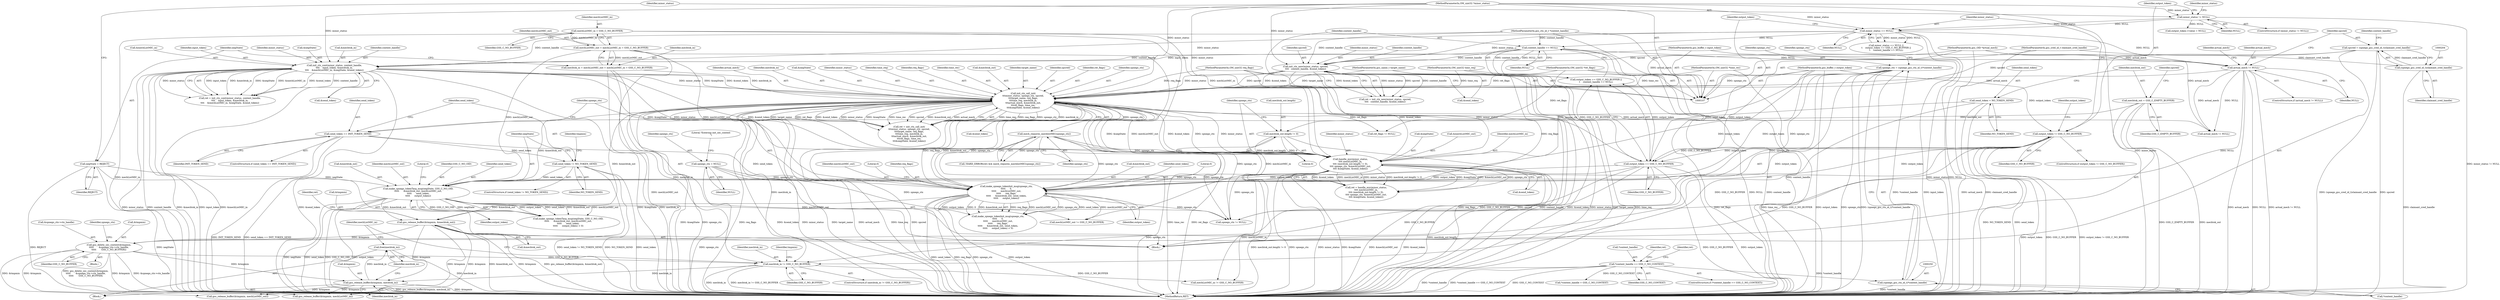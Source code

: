 digraph "0_krb5_b51b33f2bc5d1497ddf5bd107f791c101695000d_12@API" {
"1000435" [label="(Call,free(mechtok_in))"];
"1000431" [label="(Call,gss_release_buffer(&tmpmin, mechtok_in))"];
"1000411" [label="(Call,gss_delete_sec_context(&tmpmin,\n\t\t\t\t\t       &spnego_ctx->ctx_handle,\n\t\t\t\t\t       GSS_C_NO_BUFFER))"];
"1000365" [label="(Call,gss_release_buffer(&tmpmin, &mechtok_out))"];
"1000261" [label="(Call,init_ctx_call_init(\n\t\t\tminor_status, spnego_ctx, spcred,\n\t\t\ttarget_name, req_flags,\n\t\t\ttime_req, mechtok_in,\n\t\t\tactual_mech, &mechtok_out,\n\t\t\tret_flags, time_rec,\n\t\t\t&negState, &send_token))"];
"1000230" [label="(Call,init_ctx_cont(minor_status, context_handle,\n\t\t\t\t    input_token, &mechtok_in,\n\t\t\t\t    &mechListMIC_in, &negState, &send_token))"];
"1000181" [label="(Call,minor_status == NULL)"];
"1000157" [label="(Call,minor_status != NULL)"];
"1000108" [label="(MethodParameterIn,OM_uint32 *minor_status)"];
"1000188" [label="(Call,context_handle == NULL)"];
"1000110" [label="(MethodParameterIn,gss_ctx_id_t *context_handle)"];
"1000116" [label="(MethodParameterIn,gss_buffer_t input_token)"];
"1000214" [label="(Call,init_ctx_new(minor_status, spcred,\n\t\t\t\t   context_handle, &send_token))"];
"1000201" [label="(Call,spcred = (spnego_gss_cred_id_t)claimant_cred_handle)"];
"1000203" [label="(Call,(spnego_gss_cred_id_t)claimant_cred_handle)"];
"1000109" [label="(MethodParameterIn,gss_cred_id_t claimant_cred_handle)"];
"1000247" [label="(Call,spnego_ctx = (spnego_gss_ctx_id_t)*context_handle)"];
"1000249" [label="(Call,(spnego_gss_ctx_id_t)*context_handle)"];
"1000207" [label="(Call,*context_handle == GSS_C_NO_CONTEXT)"];
"1000111" [label="(MethodParameterIn,gss_name_t target_name)"];
"1000113" [label="(MethodParameterIn,OM_uint32 req_flags)"];
"1000114" [label="(MethodParameterIn,OM_uint32 time_req)"];
"1000146" [label="(Call,mechtok_in = mechListMIC_out = mechListMIC_in = GSS_C_NO_BUFFER)"];
"1000148" [label="(Call,mechListMIC_out = mechListMIC_in = GSS_C_NO_BUFFER)"];
"1000150" [label="(Call,mechListMIC_in = GSS_C_NO_BUFFER)"];
"1000194" [label="(Call,actual_mech != NULL)"];
"1000117" [label="(MethodParameterIn,gss_OID *actual_mech)"];
"1000119" [label="(MethodParameterIn,OM_uint32 *ret_flags)"];
"1000120" [label="(MethodParameterIn,OM_uint32 *time_rec)"];
"1000352" [label="(Call,make_spnego_tokenTarg_msg(negState, GSS_C_NO_OID,\n\t\t\t\t\t      &mechtok_out, mechListMIC_out,\n\t\t\t\t\t      send_token,\n\t\t\t\t\t      output_token))"];
"1000153" [label="(Call,negState = REJECT)"];
"1000346" [label="(Call,send_token != NO_TOKEN_SEND)"];
"1000324" [label="(Call,send_token == INIT_TOKEN_SEND)"];
"1000123" [label="(Call,send_token = NO_TOKEN_SEND)"];
"1000185" [label="(Call,output_token == GSS_C_NO_BUFFER)"];
"1000165" [label="(Call,output_token != GSS_C_NO_BUFFER)"];
"1000118" [label="(MethodParameterIn,gss_buffer_t output_token)"];
"1000330" [label="(Call,make_spnego_tokenInit_msg(spnego_ctx,\n\t\t\t\t\t      0,\n\t\t\t\t\t      mechListMIC_out,\n\t\t\t\t\t      req_flags,\n\t\t\t\t\t      &mechtok_out, send_token,\n\t\t\t\t\t      output_token))"];
"1000141" [label="(Call,spnego_ctx = NULL)"];
"1000307" [label="(Call,handle_mic(minor_status,\n\t\t\t\t mechListMIC_in,\n\t\t\t\t (mechtok_out.length != 0),\n\t\t\t\t spnego_ctx, &mechListMIC_out,\n\t\t\t\t &negState, &send_token))"];
"1000310" [label="(Call,mechtok_out.length != 0)"];
"1000133" [label="(Call,mechtok_out = GSS_C_EMPTY_BUFFER)"];
"1000283" [label="(Call,mech_requires_mechlistMIC(spnego_ctx))"];
"1000427" [label="(Call,mechtok_in != GSS_C_NO_BUFFER)"];
"1000182" [label="(Identifier,minor_status)"];
"1000326" [label="(Identifier,INIT_TOKEN_SEND)"];
"1000315" [label="(Identifier,spnego_ctx)"];
"1000311" [label="(Call,mechtok_out.length)"];
"1000151" [label="(Identifier,mechListMIC_in)"];
"1000186" [label="(Identifier,output_token)"];
"1000314" [label="(Literal,0)"];
"1000273" [label="(Identifier,time_rec)"];
"1000232" [label="(Identifier,context_handle)"];
"1000422" [label="(Call,*context_handle = GSS_C_NO_CONTEXT)"];
"1000212" [label="(Call,ret = init_ctx_new(minor_status, spcred,\n\t\t\t\t   context_handle, &send_token))"];
"1000270" [label="(Call,&mechtok_out)"];
"1000381" [label="(Call,actual_mech != NULL)"];
"1000117" [label="(MethodParameterIn,gss_OID *actual_mech)"];
"1000213" [label="(Identifier,ret)"];
"1000141" [label="(Call,spnego_ctx = NULL)"];
"1000210" [label="(Identifier,GSS_C_NO_CONTEXT)"];
"1000156" [label="(ControlStructure,if (minor_status != NULL))"];
"1000118" [label="(MethodParameterIn,gss_buffer_t output_token)"];
"1000346" [label="(Call,send_token != NO_TOKEN_SEND)"];
"1000146" [label="(Call,mechtok_in = mechListMIC_out = mechListMIC_in = GSS_C_NO_BUFFER)"];
"1000124" [label="(Identifier,send_token)"];
"1000217" [label="(Identifier,context_handle)"];
"1000410" [label="(Block,)"];
"1000240" [label="(Call,&send_token)"];
"1000461" [label="(MethodReturn,RET)"];
"1000162" [label="(Identifier,minor_status)"];
"1000265" [label="(Identifier,target_name)"];
"1000228" [label="(Call,ret = init_ctx_cont(minor_status, context_handle,\n\t\t\t\t    input_token, &mechtok_in,\n\t\t\t\t    &mechListMIC_in, &negState, &send_token))"];
"1000233" [label="(Identifier,input_token)"];
"1000116" [label="(MethodParameterIn,gss_buffer_t input_token)"];
"1000426" [label="(ControlStructure,if (mechtok_in != GSS_C_NO_BUFFER))"];
"1000195" [label="(Identifier,actual_mech)"];
"1000154" [label="(Identifier,negState)"];
"1000114" [label="(MethodParameterIn,OM_uint32 time_req)"];
"1000145" [label="(Literal,\"Entering init_sec_context\n\")"];
"1000234" [label="(Call,&mechtok_in)"];
"1000209" [label="(Identifier,context_handle)"];
"1000431" [label="(Call,gss_release_buffer(&tmpmin, mechtok_in))"];
"1000352" [label="(Call,make_spnego_tokenTarg_msg(negState, GSS_C_NO_OID,\n\t\t\t\t\t      &mechtok_out, mechListMIC_out,\n\t\t\t\t\t      send_token,\n\t\t\t\t\t      output_token))"];
"1000236" [label="(Call,&mechListMIC_in)"];
"1000123" [label="(Call,send_token = NO_TOKEN_SEND)"];
"1000325" [label="(Identifier,send_token)"];
"1000247" [label="(Call,spnego_ctx = (spnego_gss_ctx_id_t)*context_handle)"];
"1000334" [label="(Identifier,req_flags)"];
"1000335" [label="(Call,&mechtok_out)"];
"1000367" [label="(Identifier,tmpmin)"];
"1000143" [label="(Identifier,NULL)"];
"1000256" [label="(Identifier,spnego_ctx)"];
"1000331" [label="(Identifier,spnego_ctx)"];
"1000167" [label="(Identifier,GSS_C_NO_BUFFER)"];
"1000215" [label="(Identifier,minor_status)"];
"1000205" [label="(Identifier,claimant_cred_handle)"];
"1000206" [label="(ControlStructure,if (*context_handle == GSS_C_NO_CONTEXT))"];
"1000248" [label="(Identifier,spnego_ctx)"];
"1000109" [label="(MethodParameterIn,gss_cred_id_t claimant_cred_handle)"];
"1000171" [label="(Identifier,output_token)"];
"1000414" [label="(Call,&spnego_ctx->ctx_handle)"];
"1000323" [label="(ControlStructure,if (send_token == INIT_TOKEN_SEND))"];
"1000189" [label="(Identifier,context_handle)"];
"1000453" [label="(Call,gss_release_buffer(&tmpmin, mechListMIC_out))"];
"1000251" [label="(Call,*context_handle)"];
"1000120" [label="(MethodParameterIn,OM_uint32 *time_rec)"];
"1000432" [label="(Call,&tmpmin)"];
"1000142" [label="(Identifier,spnego_ctx)"];
"1000164" [label="(ControlStructure,if (output_token != GSS_C_NO_BUFFER))"];
"1000119" [label="(MethodParameterIn,OM_uint32 *ret_flags)"];
"1000309" [label="(Identifier,mechListMIC_in)"];
"1000216" [label="(Identifier,spcred)"];
"1000308" [label="(Identifier,minor_status)"];
"1000264" [label="(Identifier,spcred)"];
"1000433" [label="(Identifier,tmpmin)"];
"1000407" [label="(Call,spnego_ctx != NULL)"];
"1000428" [label="(Identifier,mechtok_in)"];
"1000149" [label="(Identifier,mechListMIC_out)"];
"1000272" [label="(Identifier,ret_flags)"];
"1000365" [label="(Call,gss_release_buffer(&tmpmin, &mechtok_out))"];
"1000263" [label="(Identifier,spnego_ctx)"];
"1000438" [label="(Call,mechListMIC_in != GSS_C_NO_BUFFER)"];
"1000231" [label="(Identifier,minor_status)"];
"1000310" [label="(Call,mechtok_out.length != 0)"];
"1000351" [label="(Call,make_spnego_tokenTarg_msg(negState, GSS_C_NO_OID,\n\t\t\t\t\t      &mechtok_out, mechListMIC_out,\n\t\t\t\t\t      send_token,\n\t\t\t\t\t      output_token) < 0)"];
"1000318" [label="(Call,&negState)"];
"1000436" [label="(Identifier,mechtok_in)"];
"1000348" [label="(Identifier,NO_TOKEN_SEND)"];
"1000279" [label="(Call,!HARD_ERROR(ret) && mech_requires_mechlistMIC(spnego_ctx))"];
"1000330" [label="(Call,make_spnego_tokenInit_msg(spnego_ctx,\n\t\t\t\t\t      0,\n\t\t\t\t\t      mechListMIC_out,\n\t\t\t\t\t      req_flags,\n\t\t\t\t\t      &mechtok_out, send_token,\n\t\t\t\t\t      output_token))"];
"1000427" [label="(Call,mechtok_in != GSS_C_NO_BUFFER)"];
"1000345" [label="(ControlStructure,if (send_token != NO_TOKEN_SEND))"];
"1000366" [label="(Call,&tmpmin)"];
"1000360" [label="(Literal,0)"];
"1000372" [label="(Identifier,ret)"];
"1000249" [label="(Call,(spnego_gss_ctx_id_t)*context_handle)"];
"1000157" [label="(Call,minor_status != NULL)"];
"1000155" [label="(Identifier,REJECT)"];
"1000111" [label="(MethodParameterIn,gss_name_t target_name)"];
"1000110" [label="(MethodParameterIn,gss_ctx_id_t *context_handle)"];
"1000305" [label="(Call,ret = handle_mic(minor_status,\n\t\t\t\t mechListMIC_in,\n\t\t\t\t (mechtok_out.length != 0),\n\t\t\t\t spnego_ctx, &mechListMIC_out,\n\t\t\t\t &negState, &send_token))"];
"1000190" [label="(Identifier,NULL)"];
"1000359" [label="(Identifier,output_token)"];
"1000337" [label="(Identifier,send_token)"];
"1000148" [label="(Call,mechListMIC_out = mechListMIC_in = GSS_C_NO_BUFFER)"];
"1000108" [label="(MethodParameterIn,OM_uint32 *minor_status)"];
"1000147" [label="(Identifier,mechtok_in)"];
"1000449" [label="(Call,mechListMIC_out != GSS_C_NO_BUFFER)"];
"1000354" [label="(Identifier,GSS_C_NO_OID)"];
"1000230" [label="(Call,init_ctx_cont(minor_status, context_handle,\n\t\t\t\t    input_token, &mechtok_in,\n\t\t\t\t    &mechListMIC_in, &negState, &send_token))"];
"1000320" [label="(Call,&send_token)"];
"1000183" [label="(Identifier,NULL)"];
"1000153" [label="(Call,negState = REJECT)"];
"1000133" [label="(Call,mechtok_out = GSS_C_EMPTY_BUFFER)"];
"1000421" [label="(Identifier,spnego_ctx)"];
"1000269" [label="(Identifier,actual_mech)"];
"1000347" [label="(Identifier,send_token)"];
"1000329" [label="(Call,make_spnego_tokenInit_msg(spnego_ctx,\n\t\t\t\t\t      0,\n\t\t\t\t\t      mechListMIC_out,\n\t\t\t\t\t      req_flags,\n\t\t\t\t\t      &mechtok_out, send_token,\n\t\t\t\t\t      output_token) < 0)"];
"1000338" [label="(Identifier,output_token)"];
"1000268" [label="(Identifier,mechtok_in)"];
"1000358" [label="(Identifier,send_token)"];
"1000283" [label="(Call,mech_requires_mechlistMIC(spnego_ctx))"];
"1000368" [label="(Call,&mechtok_out)"];
"1000274" [label="(Call,&negState)"];
"1000134" [label="(Identifier,mechtok_out)"];
"1000174" [label="(Call,output_token->value = NULL)"];
"1000152" [label="(Identifier,GSS_C_NO_BUFFER)"];
"1000276" [label="(Call,&send_token)"];
"1000150" [label="(Call,mechListMIC_in = GSS_C_NO_BUFFER)"];
"1000259" [label="(Call,ret = init_ctx_call_init(\n\t\t\tminor_status, spnego_ctx, spcred,\n\t\t\ttarget_name, req_flags,\n\t\t\ttime_req, mechtok_in,\n\t\t\tactual_mech, &mechtok_out,\n\t\t\tret_flags, time_rec,\n\t\t\t&negState, &send_token))"];
"1000158" [label="(Identifier,minor_status)"];
"1000208" [label="(Call,*context_handle)"];
"1000262" [label="(Identifier,minor_status)"];
"1000121" [label="(Block,)"];
"1000324" [label="(Call,send_token == INIT_TOKEN_SEND)"];
"1000439" [label="(Identifier,mechListMIC_in)"];
"1000166" [label="(Identifier,output_token)"];
"1000188" [label="(Call,context_handle == NULL)"];
"1000307" [label="(Call,handle_mic(minor_status,\n\t\t\t\t mechListMIC_in,\n\t\t\t\t (mechtok_out.length != 0),\n\t\t\t\t spnego_ctx, &mechListMIC_out,\n\t\t\t\t &negState, &send_token))"];
"1000196" [label="(Identifier,NULL)"];
"1000355" [label="(Call,&mechtok_out)"];
"1000316" [label="(Call,&mechListMIC_out)"];
"1000267" [label="(Identifier,time_req)"];
"1000411" [label="(Call,gss_delete_sec_context(&tmpmin,\n\t\t\t\t\t       &spnego_ctx->ctx_handle,\n\t\t\t\t\t       GSS_C_NO_BUFFER))"];
"1000194" [label="(Call,actual_mech != NULL)"];
"1000332" [label="(Literal,0)"];
"1000180" [label="(Call,minor_status == NULL ||\n\t    output_token == GSS_C_NO_BUFFER ||\n\t    context_handle == NULL)"];
"1000284" [label="(Identifier,spnego_ctx)"];
"1000165" [label="(Call,output_token != GSS_C_NO_BUFFER)"];
"1000113" [label="(MethodParameterIn,OM_uint32 req_flags)"];
"1000184" [label="(Call,output_token == GSS_C_NO_BUFFER ||\n\t    context_handle == NULL)"];
"1000353" [label="(Identifier,negState)"];
"1000418" [label="(Identifier,GSS_C_NO_BUFFER)"];
"1000138" [label="(Identifier,spcred)"];
"1000214" [label="(Call,init_ctx_new(minor_status, spcred,\n\t\t\t\t   context_handle, &send_token))"];
"1000135" [label="(Identifier,GSS_C_EMPTY_BUFFER)"];
"1000203" [label="(Call,(spnego_gss_cred_id_t)claimant_cred_handle)"];
"1000391" [label="(Call,ret_flags != NULL)"];
"1000229" [label="(Identifier,ret)"];
"1000266" [label="(Identifier,req_flags)"];
"1000207" [label="(Call,*context_handle == GSS_C_NO_CONTEXT)"];
"1000159" [label="(Identifier,NULL)"];
"1000125" [label="(Identifier,NO_TOKEN_SEND)"];
"1000187" [label="(Identifier,GSS_C_NO_BUFFER)"];
"1000429" [label="(Identifier,GSS_C_NO_BUFFER)"];
"1000202" [label="(Identifier,spcred)"];
"1000238" [label="(Call,&negState)"];
"1000434" [label="(Identifier,mechtok_in)"];
"1000201" [label="(Call,spcred = (spnego_gss_cred_id_t)claimant_cred_handle)"];
"1000430" [label="(Block,)"];
"1000412" [label="(Call,&tmpmin)"];
"1000261" [label="(Call,init_ctx_call_init(\n\t\t\tminor_status, spnego_ctx, spcred,\n\t\t\ttarget_name, req_flags,\n\t\t\ttime_req, mechtok_in,\n\t\t\tactual_mech, &mechtok_out,\n\t\t\tret_flags, time_rec,\n\t\t\t&negState, &send_token))"];
"1000357" [label="(Identifier,mechListMIC_out)"];
"1000218" [label="(Call,&send_token)"];
"1000333" [label="(Identifier,mechListMIC_out)"];
"1000339" [label="(Literal,0)"];
"1000442" [label="(Call,gss_release_buffer(&tmpmin, mechListMIC_in))"];
"1000185" [label="(Call,output_token == GSS_C_NO_BUFFER)"];
"1000199" [label="(Identifier,actual_mech)"];
"1000193" [label="(ControlStructure,if (actual_mech != NULL))"];
"1000435" [label="(Call,free(mechtok_in))"];
"1000181" [label="(Call,minor_status == NULL)"];
"1000435" -> "1000430"  [label="AST: "];
"1000435" -> "1000436"  [label="CFG: "];
"1000436" -> "1000435"  [label="AST: "];
"1000439" -> "1000435"  [label="CFG: "];
"1000435" -> "1000461"  [label="DDG: mechtok_in"];
"1000431" -> "1000435"  [label="DDG: mechtok_in"];
"1000431" -> "1000430"  [label="AST: "];
"1000431" -> "1000434"  [label="CFG: "];
"1000432" -> "1000431"  [label="AST: "];
"1000434" -> "1000431"  [label="AST: "];
"1000436" -> "1000431"  [label="CFG: "];
"1000431" -> "1000461"  [label="DDG: &tmpmin"];
"1000431" -> "1000461"  [label="DDG: gss_release_buffer(&tmpmin, mechtok_in)"];
"1000411" -> "1000431"  [label="DDG: &tmpmin"];
"1000365" -> "1000431"  [label="DDG: &tmpmin"];
"1000427" -> "1000431"  [label="DDG: mechtok_in"];
"1000431" -> "1000442"  [label="DDG: &tmpmin"];
"1000431" -> "1000453"  [label="DDG: &tmpmin"];
"1000411" -> "1000410"  [label="AST: "];
"1000411" -> "1000418"  [label="CFG: "];
"1000412" -> "1000411"  [label="AST: "];
"1000414" -> "1000411"  [label="AST: "];
"1000418" -> "1000411"  [label="AST: "];
"1000421" -> "1000411"  [label="CFG: "];
"1000411" -> "1000461"  [label="DDG: gss_delete_sec_context(&tmpmin,\n\t\t\t\t\t       &spnego_ctx->ctx_handle,\n\t\t\t\t\t       GSS_C_NO_BUFFER)"];
"1000411" -> "1000461"  [label="DDG: &tmpmin"];
"1000411" -> "1000461"  [label="DDG: &spnego_ctx->ctx_handle"];
"1000365" -> "1000411"  [label="DDG: &tmpmin"];
"1000185" -> "1000411"  [label="DDG: GSS_C_NO_BUFFER"];
"1000165" -> "1000411"  [label="DDG: GSS_C_NO_BUFFER"];
"1000411" -> "1000427"  [label="DDG: GSS_C_NO_BUFFER"];
"1000411" -> "1000442"  [label="DDG: &tmpmin"];
"1000411" -> "1000453"  [label="DDG: &tmpmin"];
"1000365" -> "1000121"  [label="AST: "];
"1000365" -> "1000368"  [label="CFG: "];
"1000366" -> "1000365"  [label="AST: "];
"1000368" -> "1000365"  [label="AST: "];
"1000372" -> "1000365"  [label="CFG: "];
"1000365" -> "1000461"  [label="DDG: gss_release_buffer(&tmpmin, &mechtok_out)"];
"1000365" -> "1000461"  [label="DDG: &mechtok_out"];
"1000365" -> "1000461"  [label="DDG: &tmpmin"];
"1000261" -> "1000365"  [label="DDG: &mechtok_out"];
"1000352" -> "1000365"  [label="DDG: &mechtok_out"];
"1000330" -> "1000365"  [label="DDG: &mechtok_out"];
"1000365" -> "1000442"  [label="DDG: &tmpmin"];
"1000365" -> "1000453"  [label="DDG: &tmpmin"];
"1000261" -> "1000259"  [label="AST: "];
"1000261" -> "1000276"  [label="CFG: "];
"1000262" -> "1000261"  [label="AST: "];
"1000263" -> "1000261"  [label="AST: "];
"1000264" -> "1000261"  [label="AST: "];
"1000265" -> "1000261"  [label="AST: "];
"1000266" -> "1000261"  [label="AST: "];
"1000267" -> "1000261"  [label="AST: "];
"1000268" -> "1000261"  [label="AST: "];
"1000269" -> "1000261"  [label="AST: "];
"1000270" -> "1000261"  [label="AST: "];
"1000272" -> "1000261"  [label="AST: "];
"1000273" -> "1000261"  [label="AST: "];
"1000274" -> "1000261"  [label="AST: "];
"1000276" -> "1000261"  [label="AST: "];
"1000259" -> "1000261"  [label="CFG: "];
"1000261" -> "1000461"  [label="DDG: target_name"];
"1000261" -> "1000461"  [label="DDG: actual_mech"];
"1000261" -> "1000461"  [label="DDG: time_req"];
"1000261" -> "1000461"  [label="DDG: spcred"];
"1000261" -> "1000461"  [label="DDG: &negState"];
"1000261" -> "1000461"  [label="DDG: spnego_ctx"];
"1000261" -> "1000461"  [label="DDG: req_flags"];
"1000261" -> "1000461"  [label="DDG: &send_token"];
"1000261" -> "1000461"  [label="DDG: minor_status"];
"1000261" -> "1000461"  [label="DDG: time_rec"];
"1000261" -> "1000461"  [label="DDG: ret_flags"];
"1000261" -> "1000259"  [label="DDG: time_req"];
"1000261" -> "1000259"  [label="DDG: req_flags"];
"1000261" -> "1000259"  [label="DDG: spnego_ctx"];
"1000261" -> "1000259"  [label="DDG: mechtok_in"];
"1000261" -> "1000259"  [label="DDG: target_name"];
"1000261" -> "1000259"  [label="DDG: ret_flags"];
"1000261" -> "1000259"  [label="DDG: &send_token"];
"1000261" -> "1000259"  [label="DDG: minor_status"];
"1000261" -> "1000259"  [label="DDG: &negState"];
"1000261" -> "1000259"  [label="DDG: time_rec"];
"1000261" -> "1000259"  [label="DDG: spcred"];
"1000261" -> "1000259"  [label="DDG: &mechtok_out"];
"1000261" -> "1000259"  [label="DDG: actual_mech"];
"1000230" -> "1000261"  [label="DDG: minor_status"];
"1000230" -> "1000261"  [label="DDG: &negState"];
"1000230" -> "1000261"  [label="DDG: &send_token"];
"1000214" -> "1000261"  [label="DDG: minor_status"];
"1000214" -> "1000261"  [label="DDG: spcred"];
"1000214" -> "1000261"  [label="DDG: &send_token"];
"1000108" -> "1000261"  [label="DDG: minor_status"];
"1000247" -> "1000261"  [label="DDG: spnego_ctx"];
"1000201" -> "1000261"  [label="DDG: spcred"];
"1000111" -> "1000261"  [label="DDG: target_name"];
"1000113" -> "1000261"  [label="DDG: req_flags"];
"1000114" -> "1000261"  [label="DDG: time_req"];
"1000146" -> "1000261"  [label="DDG: mechtok_in"];
"1000194" -> "1000261"  [label="DDG: actual_mech"];
"1000117" -> "1000261"  [label="DDG: actual_mech"];
"1000119" -> "1000261"  [label="DDG: ret_flags"];
"1000120" -> "1000261"  [label="DDG: time_rec"];
"1000261" -> "1000283"  [label="DDG: spnego_ctx"];
"1000261" -> "1000307"  [label="DDG: minor_status"];
"1000261" -> "1000307"  [label="DDG: spnego_ctx"];
"1000261" -> "1000307"  [label="DDG: &negState"];
"1000261" -> "1000307"  [label="DDG: &send_token"];
"1000261" -> "1000330"  [label="DDG: spnego_ctx"];
"1000261" -> "1000330"  [label="DDG: req_flags"];
"1000261" -> "1000330"  [label="DDG: &mechtok_out"];
"1000261" -> "1000352"  [label="DDG: &mechtok_out"];
"1000261" -> "1000381"  [label="DDG: actual_mech"];
"1000261" -> "1000391"  [label="DDG: ret_flags"];
"1000261" -> "1000407"  [label="DDG: spnego_ctx"];
"1000261" -> "1000427"  [label="DDG: mechtok_in"];
"1000230" -> "1000228"  [label="AST: "];
"1000230" -> "1000240"  [label="CFG: "];
"1000231" -> "1000230"  [label="AST: "];
"1000232" -> "1000230"  [label="AST: "];
"1000233" -> "1000230"  [label="AST: "];
"1000234" -> "1000230"  [label="AST: "];
"1000236" -> "1000230"  [label="AST: "];
"1000238" -> "1000230"  [label="AST: "];
"1000240" -> "1000230"  [label="AST: "];
"1000228" -> "1000230"  [label="CFG: "];
"1000230" -> "1000461"  [label="DDG: input_token"];
"1000230" -> "1000461"  [label="DDG: &mechListMIC_in"];
"1000230" -> "1000461"  [label="DDG: &send_token"];
"1000230" -> "1000461"  [label="DDG: &negState"];
"1000230" -> "1000461"  [label="DDG: minor_status"];
"1000230" -> "1000461"  [label="DDG: context_handle"];
"1000230" -> "1000461"  [label="DDG: &mechtok_in"];
"1000230" -> "1000228"  [label="DDG: input_token"];
"1000230" -> "1000228"  [label="DDG: &mechtok_in"];
"1000230" -> "1000228"  [label="DDG: &negState"];
"1000230" -> "1000228"  [label="DDG: &mechListMIC_in"];
"1000230" -> "1000228"  [label="DDG: &send_token"];
"1000230" -> "1000228"  [label="DDG: context_handle"];
"1000230" -> "1000228"  [label="DDG: minor_status"];
"1000181" -> "1000230"  [label="DDG: minor_status"];
"1000108" -> "1000230"  [label="DDG: minor_status"];
"1000188" -> "1000230"  [label="DDG: context_handle"];
"1000110" -> "1000230"  [label="DDG: context_handle"];
"1000116" -> "1000230"  [label="DDG: input_token"];
"1000230" -> "1000307"  [label="DDG: minor_status"];
"1000230" -> "1000307"  [label="DDG: &negState"];
"1000230" -> "1000307"  [label="DDG: &send_token"];
"1000181" -> "1000180"  [label="AST: "];
"1000181" -> "1000183"  [label="CFG: "];
"1000182" -> "1000181"  [label="AST: "];
"1000183" -> "1000181"  [label="AST: "];
"1000186" -> "1000181"  [label="CFG: "];
"1000180" -> "1000181"  [label="CFG: "];
"1000181" -> "1000461"  [label="DDG: minor_status"];
"1000181" -> "1000461"  [label="DDG: NULL"];
"1000181" -> "1000180"  [label="DDG: minor_status"];
"1000181" -> "1000180"  [label="DDG: NULL"];
"1000157" -> "1000181"  [label="DDG: minor_status"];
"1000157" -> "1000181"  [label="DDG: NULL"];
"1000108" -> "1000181"  [label="DDG: minor_status"];
"1000181" -> "1000188"  [label="DDG: NULL"];
"1000181" -> "1000194"  [label="DDG: NULL"];
"1000181" -> "1000214"  [label="DDG: minor_status"];
"1000157" -> "1000156"  [label="AST: "];
"1000157" -> "1000159"  [label="CFG: "];
"1000158" -> "1000157"  [label="AST: "];
"1000159" -> "1000157"  [label="AST: "];
"1000162" -> "1000157"  [label="CFG: "];
"1000166" -> "1000157"  [label="CFG: "];
"1000157" -> "1000461"  [label="DDG: minor_status != NULL"];
"1000108" -> "1000157"  [label="DDG: minor_status"];
"1000157" -> "1000174"  [label="DDG: NULL"];
"1000108" -> "1000107"  [label="AST: "];
"1000108" -> "1000461"  [label="DDG: minor_status"];
"1000108" -> "1000214"  [label="DDG: minor_status"];
"1000108" -> "1000307"  [label="DDG: minor_status"];
"1000188" -> "1000184"  [label="AST: "];
"1000188" -> "1000190"  [label="CFG: "];
"1000189" -> "1000188"  [label="AST: "];
"1000190" -> "1000188"  [label="AST: "];
"1000184" -> "1000188"  [label="CFG: "];
"1000188" -> "1000461"  [label="DDG: NULL"];
"1000188" -> "1000461"  [label="DDG: context_handle"];
"1000188" -> "1000184"  [label="DDG: context_handle"];
"1000188" -> "1000184"  [label="DDG: NULL"];
"1000110" -> "1000188"  [label="DDG: context_handle"];
"1000188" -> "1000194"  [label="DDG: NULL"];
"1000188" -> "1000214"  [label="DDG: context_handle"];
"1000110" -> "1000107"  [label="AST: "];
"1000110" -> "1000461"  [label="DDG: context_handle"];
"1000110" -> "1000214"  [label="DDG: context_handle"];
"1000116" -> "1000107"  [label="AST: "];
"1000116" -> "1000461"  [label="DDG: input_token"];
"1000214" -> "1000212"  [label="AST: "];
"1000214" -> "1000218"  [label="CFG: "];
"1000215" -> "1000214"  [label="AST: "];
"1000216" -> "1000214"  [label="AST: "];
"1000217" -> "1000214"  [label="AST: "];
"1000218" -> "1000214"  [label="AST: "];
"1000212" -> "1000214"  [label="CFG: "];
"1000214" -> "1000461"  [label="DDG: spcred"];
"1000214" -> "1000461"  [label="DDG: context_handle"];
"1000214" -> "1000461"  [label="DDG: &send_token"];
"1000214" -> "1000461"  [label="DDG: minor_status"];
"1000214" -> "1000212"  [label="DDG: minor_status"];
"1000214" -> "1000212"  [label="DDG: spcred"];
"1000214" -> "1000212"  [label="DDG: context_handle"];
"1000214" -> "1000212"  [label="DDG: &send_token"];
"1000201" -> "1000214"  [label="DDG: spcred"];
"1000214" -> "1000307"  [label="DDG: minor_status"];
"1000214" -> "1000307"  [label="DDG: &send_token"];
"1000201" -> "1000121"  [label="AST: "];
"1000201" -> "1000203"  [label="CFG: "];
"1000202" -> "1000201"  [label="AST: "];
"1000203" -> "1000201"  [label="AST: "];
"1000209" -> "1000201"  [label="CFG: "];
"1000201" -> "1000461"  [label="DDG: (spnego_gss_cred_id_t)claimant_cred_handle"];
"1000201" -> "1000461"  [label="DDG: spcred"];
"1000203" -> "1000201"  [label="DDG: claimant_cred_handle"];
"1000203" -> "1000205"  [label="CFG: "];
"1000204" -> "1000203"  [label="AST: "];
"1000205" -> "1000203"  [label="AST: "];
"1000203" -> "1000461"  [label="DDG: claimant_cred_handle"];
"1000109" -> "1000203"  [label="DDG: claimant_cred_handle"];
"1000109" -> "1000107"  [label="AST: "];
"1000109" -> "1000461"  [label="DDG: claimant_cred_handle"];
"1000247" -> "1000121"  [label="AST: "];
"1000247" -> "1000249"  [label="CFG: "];
"1000248" -> "1000247"  [label="AST: "];
"1000249" -> "1000247"  [label="AST: "];
"1000256" -> "1000247"  [label="CFG: "];
"1000247" -> "1000461"  [label="DDG: spnego_ctx"];
"1000247" -> "1000461"  [label="DDG: (spnego_gss_ctx_id_t)*context_handle"];
"1000249" -> "1000247"  [label="DDG: *context_handle"];
"1000247" -> "1000307"  [label="DDG: spnego_ctx"];
"1000247" -> "1000330"  [label="DDG: spnego_ctx"];
"1000247" -> "1000407"  [label="DDG: spnego_ctx"];
"1000249" -> "1000251"  [label="CFG: "];
"1000250" -> "1000249"  [label="AST: "];
"1000251" -> "1000249"  [label="AST: "];
"1000249" -> "1000461"  [label="DDG: *context_handle"];
"1000207" -> "1000249"  [label="DDG: *context_handle"];
"1000207" -> "1000206"  [label="AST: "];
"1000207" -> "1000210"  [label="CFG: "];
"1000208" -> "1000207"  [label="AST: "];
"1000210" -> "1000207"  [label="AST: "];
"1000213" -> "1000207"  [label="CFG: "];
"1000229" -> "1000207"  [label="CFG: "];
"1000207" -> "1000461"  [label="DDG: GSS_C_NO_CONTEXT"];
"1000207" -> "1000461"  [label="DDG: *context_handle"];
"1000207" -> "1000461"  [label="DDG: *context_handle == GSS_C_NO_CONTEXT"];
"1000207" -> "1000422"  [label="DDG: GSS_C_NO_CONTEXT"];
"1000111" -> "1000107"  [label="AST: "];
"1000111" -> "1000461"  [label="DDG: target_name"];
"1000113" -> "1000107"  [label="AST: "];
"1000113" -> "1000461"  [label="DDG: req_flags"];
"1000113" -> "1000330"  [label="DDG: req_flags"];
"1000114" -> "1000107"  [label="AST: "];
"1000114" -> "1000461"  [label="DDG: time_req"];
"1000146" -> "1000121"  [label="AST: "];
"1000146" -> "1000148"  [label="CFG: "];
"1000147" -> "1000146"  [label="AST: "];
"1000148" -> "1000146"  [label="AST: "];
"1000154" -> "1000146"  [label="CFG: "];
"1000146" -> "1000461"  [label="DDG: mechtok_in"];
"1000148" -> "1000146"  [label="DDG: mechListMIC_out"];
"1000146" -> "1000427"  [label="DDG: mechtok_in"];
"1000148" -> "1000150"  [label="CFG: "];
"1000149" -> "1000148"  [label="AST: "];
"1000150" -> "1000148"  [label="AST: "];
"1000148" -> "1000461"  [label="DDG: mechListMIC_out"];
"1000150" -> "1000148"  [label="DDG: mechListMIC_in"];
"1000148" -> "1000330"  [label="DDG: mechListMIC_out"];
"1000148" -> "1000352"  [label="DDG: mechListMIC_out"];
"1000148" -> "1000449"  [label="DDG: mechListMIC_out"];
"1000150" -> "1000152"  [label="CFG: "];
"1000151" -> "1000150"  [label="AST: "];
"1000152" -> "1000150"  [label="AST: "];
"1000150" -> "1000461"  [label="DDG: mechListMIC_in"];
"1000150" -> "1000307"  [label="DDG: mechListMIC_in"];
"1000150" -> "1000438"  [label="DDG: mechListMIC_in"];
"1000194" -> "1000193"  [label="AST: "];
"1000194" -> "1000196"  [label="CFG: "];
"1000195" -> "1000194"  [label="AST: "];
"1000196" -> "1000194"  [label="AST: "];
"1000199" -> "1000194"  [label="CFG: "];
"1000202" -> "1000194"  [label="CFG: "];
"1000194" -> "1000461"  [label="DDG: actual_mech != NULL"];
"1000194" -> "1000461"  [label="DDG: actual_mech"];
"1000194" -> "1000461"  [label="DDG: NULL"];
"1000117" -> "1000194"  [label="DDG: actual_mech"];
"1000194" -> "1000381"  [label="DDG: actual_mech"];
"1000194" -> "1000381"  [label="DDG: NULL"];
"1000194" -> "1000407"  [label="DDG: NULL"];
"1000117" -> "1000107"  [label="AST: "];
"1000117" -> "1000461"  [label="DDG: actual_mech"];
"1000117" -> "1000381"  [label="DDG: actual_mech"];
"1000119" -> "1000107"  [label="AST: "];
"1000119" -> "1000461"  [label="DDG: ret_flags"];
"1000119" -> "1000391"  [label="DDG: ret_flags"];
"1000120" -> "1000107"  [label="AST: "];
"1000120" -> "1000461"  [label="DDG: time_rec"];
"1000352" -> "1000351"  [label="AST: "];
"1000352" -> "1000359"  [label="CFG: "];
"1000353" -> "1000352"  [label="AST: "];
"1000354" -> "1000352"  [label="AST: "];
"1000355" -> "1000352"  [label="AST: "];
"1000357" -> "1000352"  [label="AST: "];
"1000358" -> "1000352"  [label="AST: "];
"1000359" -> "1000352"  [label="AST: "];
"1000360" -> "1000352"  [label="CFG: "];
"1000352" -> "1000461"  [label="DDG: negState"];
"1000352" -> "1000461"  [label="DDG: send_token"];
"1000352" -> "1000461"  [label="DDG: GSS_C_NO_OID"];
"1000352" -> "1000461"  [label="DDG: output_token"];
"1000352" -> "1000351"  [label="DDG: output_token"];
"1000352" -> "1000351"  [label="DDG: send_token"];
"1000352" -> "1000351"  [label="DDG: &mechtok_out"];
"1000352" -> "1000351"  [label="DDG: mechListMIC_out"];
"1000352" -> "1000351"  [label="DDG: GSS_C_NO_OID"];
"1000352" -> "1000351"  [label="DDG: negState"];
"1000153" -> "1000352"  [label="DDG: negState"];
"1000346" -> "1000352"  [label="DDG: send_token"];
"1000185" -> "1000352"  [label="DDG: output_token"];
"1000165" -> "1000352"  [label="DDG: output_token"];
"1000118" -> "1000352"  [label="DDG: output_token"];
"1000352" -> "1000449"  [label="DDG: mechListMIC_out"];
"1000153" -> "1000121"  [label="AST: "];
"1000153" -> "1000155"  [label="CFG: "];
"1000154" -> "1000153"  [label="AST: "];
"1000155" -> "1000153"  [label="AST: "];
"1000158" -> "1000153"  [label="CFG: "];
"1000153" -> "1000461"  [label="DDG: REJECT"];
"1000153" -> "1000461"  [label="DDG: negState"];
"1000346" -> "1000345"  [label="AST: "];
"1000346" -> "1000348"  [label="CFG: "];
"1000347" -> "1000346"  [label="AST: "];
"1000348" -> "1000346"  [label="AST: "];
"1000353" -> "1000346"  [label="CFG: "];
"1000367" -> "1000346"  [label="CFG: "];
"1000346" -> "1000461"  [label="DDG: NO_TOKEN_SEND"];
"1000346" -> "1000461"  [label="DDG: send_token"];
"1000346" -> "1000461"  [label="DDG: send_token != NO_TOKEN_SEND"];
"1000324" -> "1000346"  [label="DDG: send_token"];
"1000324" -> "1000323"  [label="AST: "];
"1000324" -> "1000326"  [label="CFG: "];
"1000325" -> "1000324"  [label="AST: "];
"1000326" -> "1000324"  [label="AST: "];
"1000331" -> "1000324"  [label="CFG: "];
"1000347" -> "1000324"  [label="CFG: "];
"1000324" -> "1000461"  [label="DDG: INIT_TOKEN_SEND"];
"1000324" -> "1000461"  [label="DDG: send_token == INIT_TOKEN_SEND"];
"1000123" -> "1000324"  [label="DDG: send_token"];
"1000324" -> "1000330"  [label="DDG: send_token"];
"1000123" -> "1000121"  [label="AST: "];
"1000123" -> "1000125"  [label="CFG: "];
"1000124" -> "1000123"  [label="AST: "];
"1000125" -> "1000123"  [label="AST: "];
"1000134" -> "1000123"  [label="CFG: "];
"1000123" -> "1000461"  [label="DDG: NO_TOKEN_SEND"];
"1000123" -> "1000461"  [label="DDG: send_token"];
"1000185" -> "1000184"  [label="AST: "];
"1000185" -> "1000187"  [label="CFG: "];
"1000186" -> "1000185"  [label="AST: "];
"1000187" -> "1000185"  [label="AST: "];
"1000189" -> "1000185"  [label="CFG: "];
"1000184" -> "1000185"  [label="CFG: "];
"1000185" -> "1000461"  [label="DDG: output_token"];
"1000185" -> "1000461"  [label="DDG: GSS_C_NO_BUFFER"];
"1000185" -> "1000184"  [label="DDG: output_token"];
"1000185" -> "1000184"  [label="DDG: GSS_C_NO_BUFFER"];
"1000165" -> "1000185"  [label="DDG: output_token"];
"1000165" -> "1000185"  [label="DDG: GSS_C_NO_BUFFER"];
"1000118" -> "1000185"  [label="DDG: output_token"];
"1000185" -> "1000330"  [label="DDG: output_token"];
"1000185" -> "1000427"  [label="DDG: GSS_C_NO_BUFFER"];
"1000165" -> "1000164"  [label="AST: "];
"1000165" -> "1000167"  [label="CFG: "];
"1000166" -> "1000165"  [label="AST: "];
"1000167" -> "1000165"  [label="AST: "];
"1000171" -> "1000165"  [label="CFG: "];
"1000182" -> "1000165"  [label="CFG: "];
"1000165" -> "1000461"  [label="DDG: output_token"];
"1000165" -> "1000461"  [label="DDG: GSS_C_NO_BUFFER"];
"1000165" -> "1000461"  [label="DDG: output_token != GSS_C_NO_BUFFER"];
"1000118" -> "1000165"  [label="DDG: output_token"];
"1000165" -> "1000330"  [label="DDG: output_token"];
"1000165" -> "1000427"  [label="DDG: GSS_C_NO_BUFFER"];
"1000118" -> "1000107"  [label="AST: "];
"1000118" -> "1000461"  [label="DDG: output_token"];
"1000118" -> "1000330"  [label="DDG: output_token"];
"1000330" -> "1000329"  [label="AST: "];
"1000330" -> "1000338"  [label="CFG: "];
"1000331" -> "1000330"  [label="AST: "];
"1000332" -> "1000330"  [label="AST: "];
"1000333" -> "1000330"  [label="AST: "];
"1000334" -> "1000330"  [label="AST: "];
"1000335" -> "1000330"  [label="AST: "];
"1000337" -> "1000330"  [label="AST: "];
"1000338" -> "1000330"  [label="AST: "];
"1000339" -> "1000330"  [label="CFG: "];
"1000330" -> "1000461"  [label="DDG: req_flags"];
"1000330" -> "1000461"  [label="DDG: spnego_ctx"];
"1000330" -> "1000461"  [label="DDG: output_token"];
"1000330" -> "1000461"  [label="DDG: send_token"];
"1000330" -> "1000329"  [label="DDG: req_flags"];
"1000330" -> "1000329"  [label="DDG: mechListMIC_out"];
"1000330" -> "1000329"  [label="DDG: spnego_ctx"];
"1000330" -> "1000329"  [label="DDG: send_token"];
"1000330" -> "1000329"  [label="DDG: output_token"];
"1000330" -> "1000329"  [label="DDG: 0"];
"1000330" -> "1000329"  [label="DDG: &mechtok_out"];
"1000141" -> "1000330"  [label="DDG: spnego_ctx"];
"1000307" -> "1000330"  [label="DDG: spnego_ctx"];
"1000283" -> "1000330"  [label="DDG: spnego_ctx"];
"1000330" -> "1000407"  [label="DDG: spnego_ctx"];
"1000330" -> "1000449"  [label="DDG: mechListMIC_out"];
"1000141" -> "1000121"  [label="AST: "];
"1000141" -> "1000143"  [label="CFG: "];
"1000142" -> "1000141"  [label="AST: "];
"1000143" -> "1000141"  [label="AST: "];
"1000145" -> "1000141"  [label="CFG: "];
"1000141" -> "1000461"  [label="DDG: spnego_ctx"];
"1000141" -> "1000407"  [label="DDG: spnego_ctx"];
"1000307" -> "1000305"  [label="AST: "];
"1000307" -> "1000320"  [label="CFG: "];
"1000308" -> "1000307"  [label="AST: "];
"1000309" -> "1000307"  [label="AST: "];
"1000310" -> "1000307"  [label="AST: "];
"1000315" -> "1000307"  [label="AST: "];
"1000316" -> "1000307"  [label="AST: "];
"1000318" -> "1000307"  [label="AST: "];
"1000320" -> "1000307"  [label="AST: "];
"1000305" -> "1000307"  [label="CFG: "];
"1000307" -> "1000461"  [label="DDG: mechtok_out.length != 0"];
"1000307" -> "1000461"  [label="DDG: spnego_ctx"];
"1000307" -> "1000461"  [label="DDG: &negState"];
"1000307" -> "1000461"  [label="DDG: &mechListMIC_out"];
"1000307" -> "1000461"  [label="DDG: &send_token"];
"1000307" -> "1000461"  [label="DDG: minor_status"];
"1000307" -> "1000305"  [label="DDG: &send_token"];
"1000307" -> "1000305"  [label="DDG: mechListMIC_in"];
"1000307" -> "1000305"  [label="DDG: minor_status"];
"1000307" -> "1000305"  [label="DDG: mechtok_out.length != 0"];
"1000307" -> "1000305"  [label="DDG: &negState"];
"1000307" -> "1000305"  [label="DDG: &mechListMIC_out"];
"1000307" -> "1000305"  [label="DDG: spnego_ctx"];
"1000310" -> "1000307"  [label="DDG: mechtok_out.length"];
"1000310" -> "1000307"  [label="DDG: 0"];
"1000283" -> "1000307"  [label="DDG: spnego_ctx"];
"1000307" -> "1000407"  [label="DDG: spnego_ctx"];
"1000307" -> "1000438"  [label="DDG: mechListMIC_in"];
"1000310" -> "1000314"  [label="CFG: "];
"1000311" -> "1000310"  [label="AST: "];
"1000314" -> "1000310"  [label="AST: "];
"1000315" -> "1000310"  [label="CFG: "];
"1000310" -> "1000461"  [label="DDG: mechtok_out.length"];
"1000133" -> "1000310"  [label="DDG: mechtok_out"];
"1000133" -> "1000121"  [label="AST: "];
"1000133" -> "1000135"  [label="CFG: "];
"1000134" -> "1000133"  [label="AST: "];
"1000135" -> "1000133"  [label="AST: "];
"1000138" -> "1000133"  [label="CFG: "];
"1000133" -> "1000461"  [label="DDG: mechtok_out"];
"1000133" -> "1000461"  [label="DDG: GSS_C_EMPTY_BUFFER"];
"1000283" -> "1000279"  [label="AST: "];
"1000283" -> "1000284"  [label="CFG: "];
"1000284" -> "1000283"  [label="AST: "];
"1000279" -> "1000283"  [label="CFG: "];
"1000283" -> "1000461"  [label="DDG: spnego_ctx"];
"1000283" -> "1000279"  [label="DDG: spnego_ctx"];
"1000283" -> "1000407"  [label="DDG: spnego_ctx"];
"1000427" -> "1000426"  [label="AST: "];
"1000427" -> "1000429"  [label="CFG: "];
"1000428" -> "1000427"  [label="AST: "];
"1000429" -> "1000427"  [label="AST: "];
"1000433" -> "1000427"  [label="CFG: "];
"1000439" -> "1000427"  [label="CFG: "];
"1000427" -> "1000461"  [label="DDG: mechtok_in"];
"1000427" -> "1000461"  [label="DDG: mechtok_in != GSS_C_NO_BUFFER"];
"1000427" -> "1000438"  [label="DDG: GSS_C_NO_BUFFER"];
}
